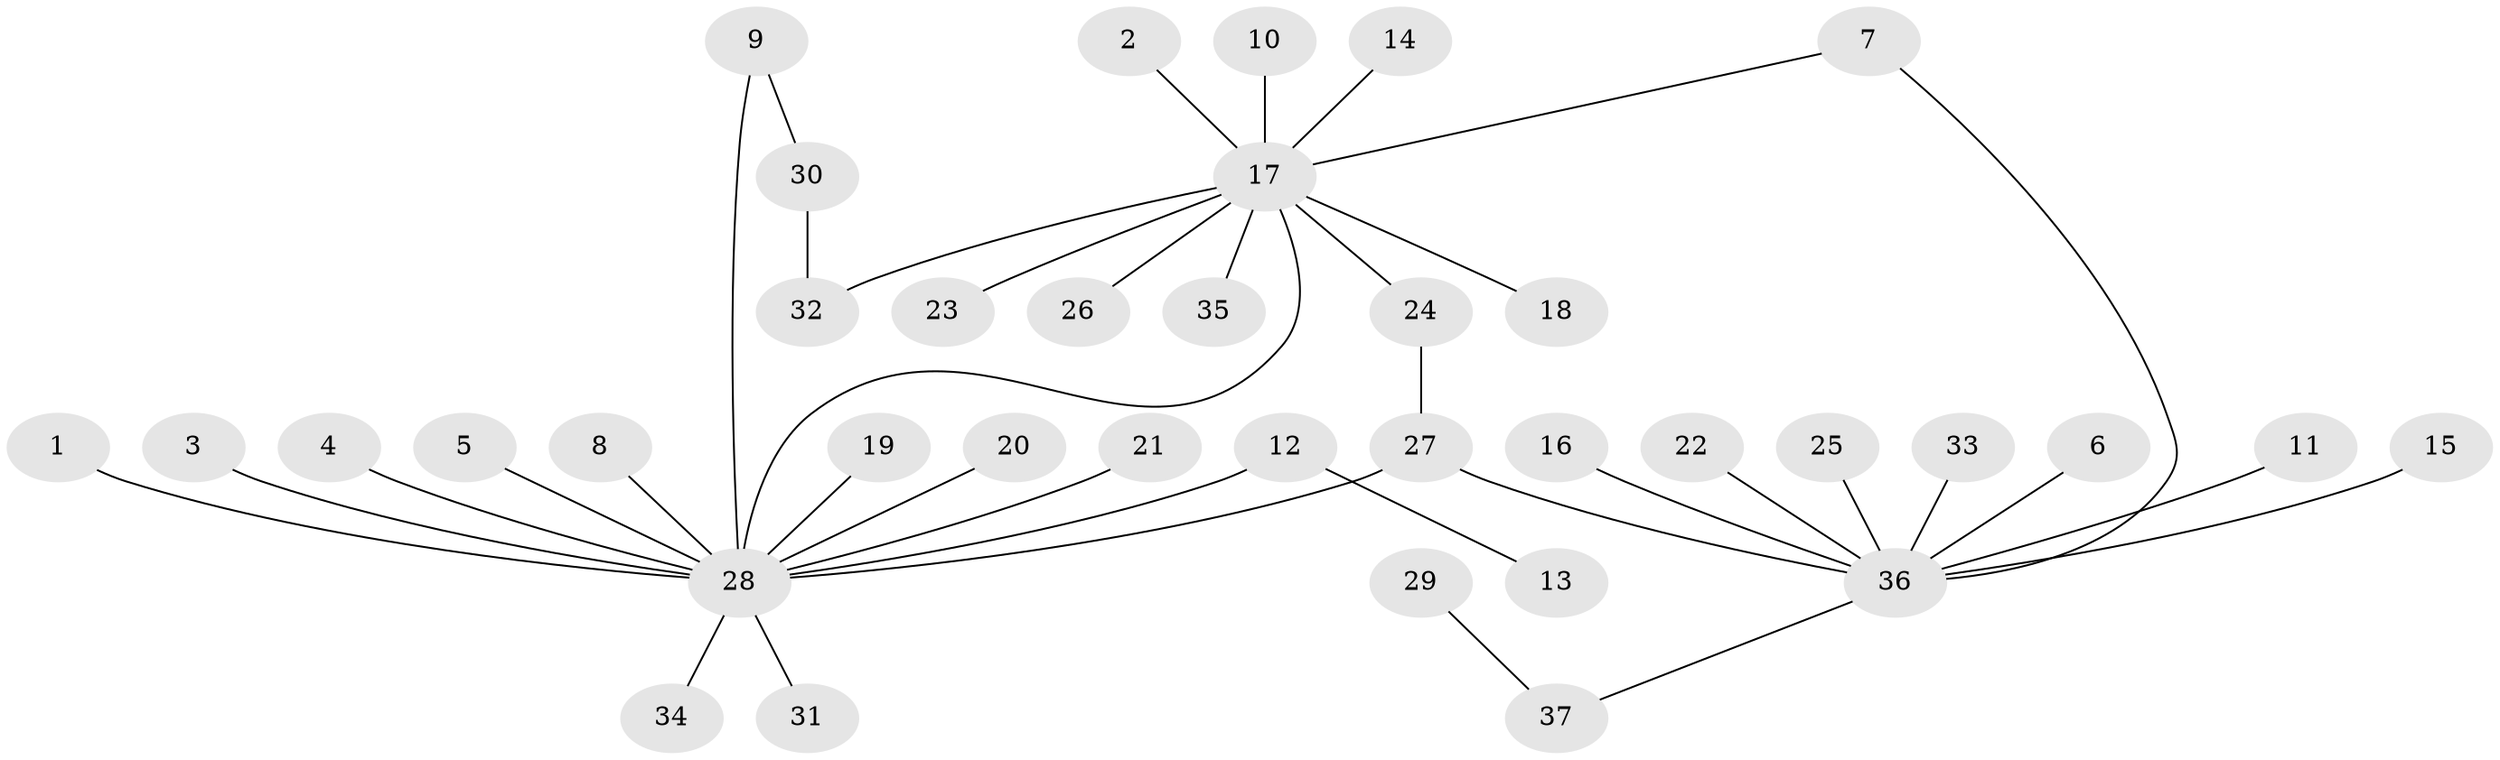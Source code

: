 // original degree distribution, {17: 0.011235955056179775, 6: 0.011235955056179775, 14: 0.011235955056179775, 1: 0.6629213483146067, 5: 0.0449438202247191, 13: 0.011235955056179775, 3: 0.07865168539325842, 2: 0.15730337078651685, 4: 0.011235955056179775}
// Generated by graph-tools (version 1.1) at 2025/36/03/04/25 23:36:52]
// undirected, 37 vertices, 39 edges
graph export_dot {
  node [color=gray90,style=filled];
  1;
  2;
  3;
  4;
  5;
  6;
  7;
  8;
  9;
  10;
  11;
  12;
  13;
  14;
  15;
  16;
  17;
  18;
  19;
  20;
  21;
  22;
  23;
  24;
  25;
  26;
  27;
  28;
  29;
  30;
  31;
  32;
  33;
  34;
  35;
  36;
  37;
  1 -- 28 [weight=1.0];
  2 -- 17 [weight=1.0];
  3 -- 28 [weight=1.0];
  4 -- 28 [weight=1.0];
  5 -- 28 [weight=1.0];
  6 -- 36 [weight=1.0];
  7 -- 17 [weight=1.0];
  7 -- 36 [weight=1.0];
  8 -- 28 [weight=1.0];
  9 -- 28 [weight=1.0];
  9 -- 30 [weight=1.0];
  10 -- 17 [weight=1.0];
  11 -- 36 [weight=1.0];
  12 -- 13 [weight=1.0];
  12 -- 28 [weight=1.0];
  14 -- 17 [weight=1.0];
  15 -- 36 [weight=1.0];
  16 -- 36 [weight=1.0];
  17 -- 18 [weight=1.0];
  17 -- 23 [weight=1.0];
  17 -- 24 [weight=1.0];
  17 -- 26 [weight=1.0];
  17 -- 28 [weight=1.0];
  17 -- 32 [weight=1.0];
  17 -- 35 [weight=1.0];
  19 -- 28 [weight=1.0];
  20 -- 28 [weight=1.0];
  21 -- 28 [weight=1.0];
  22 -- 36 [weight=1.0];
  24 -- 27 [weight=1.0];
  25 -- 36 [weight=1.0];
  27 -- 28 [weight=1.0];
  27 -- 36 [weight=1.0];
  28 -- 31 [weight=1.0];
  28 -- 34 [weight=1.0];
  29 -- 37 [weight=1.0];
  30 -- 32 [weight=1.0];
  33 -- 36 [weight=1.0];
  36 -- 37 [weight=1.0];
}
